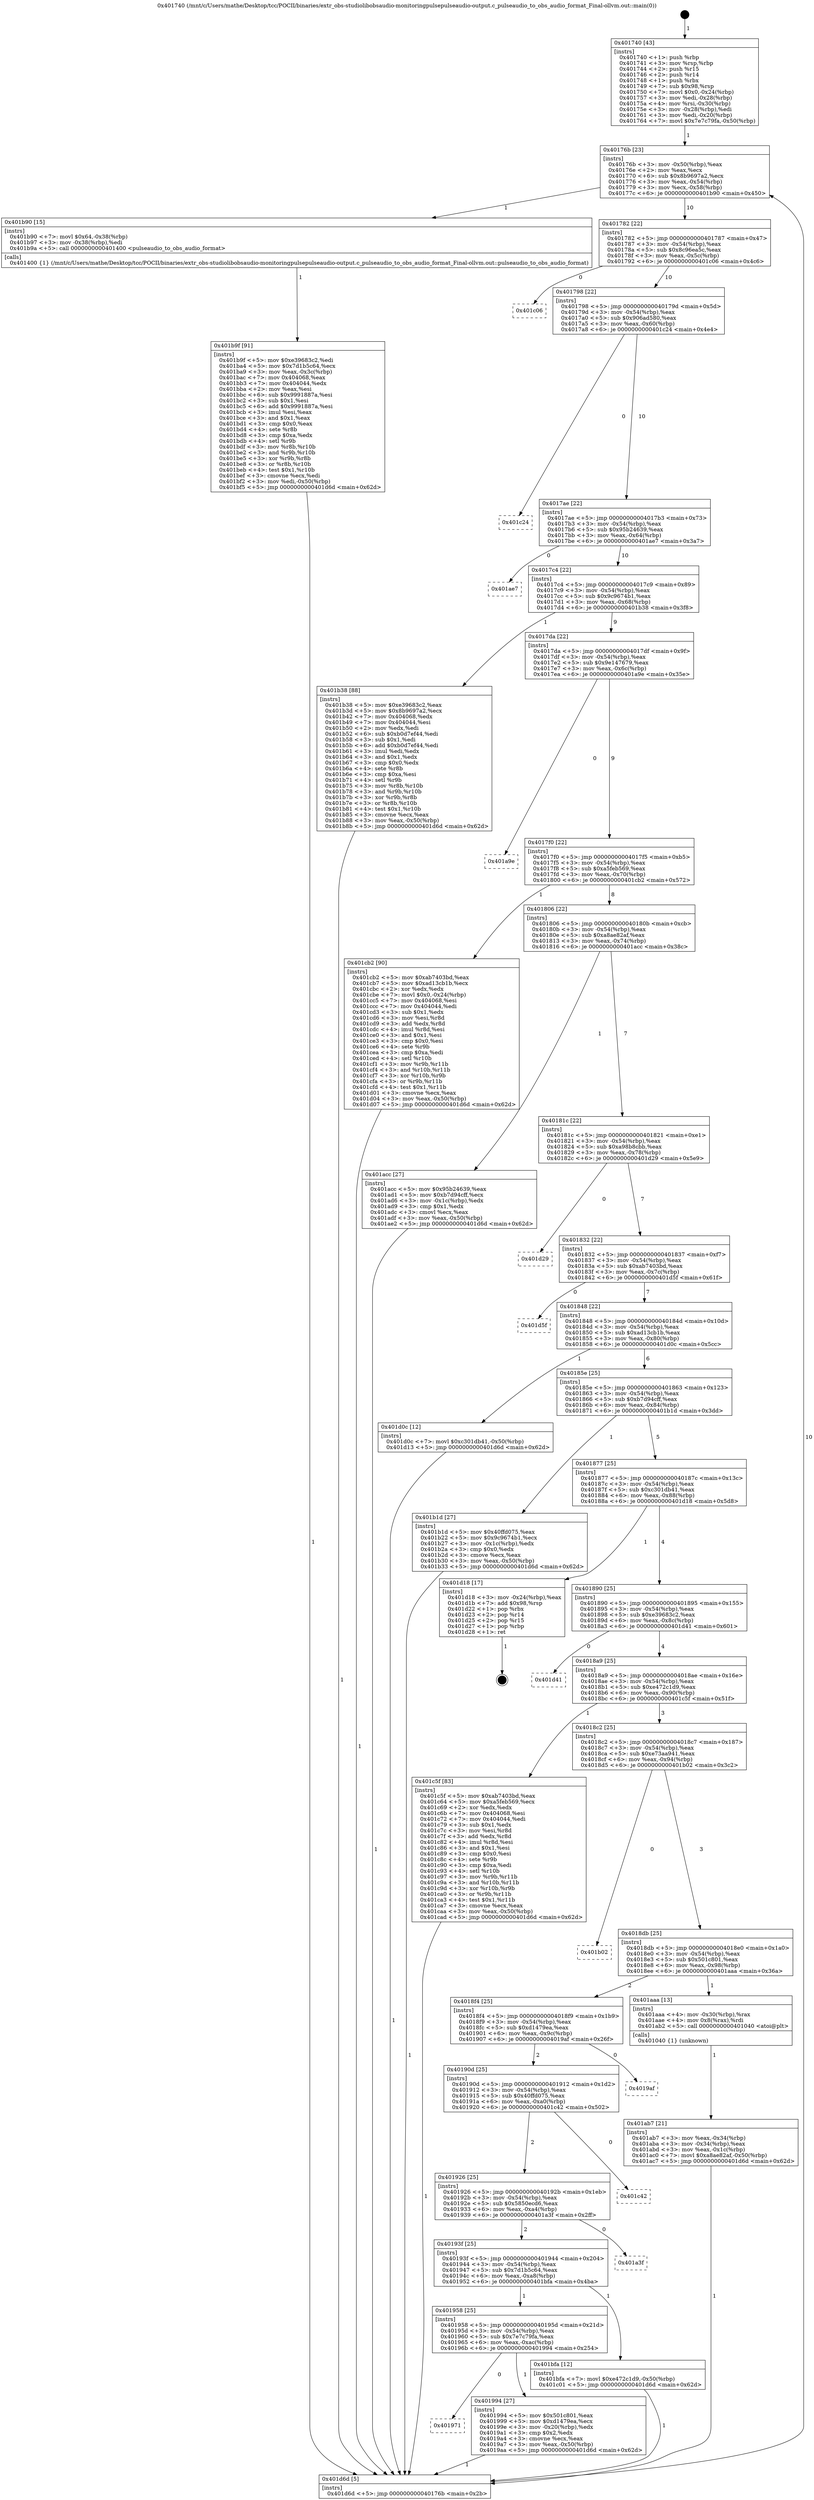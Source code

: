 digraph "0x401740" {
  label = "0x401740 (/mnt/c/Users/mathe/Desktop/tcc/POCII/binaries/extr_obs-studiolibobsaudio-monitoringpulsepulseaudio-output.c_pulseaudio_to_obs_audio_format_Final-ollvm.out::main(0))"
  labelloc = "t"
  node[shape=record]

  Entry [label="",width=0.3,height=0.3,shape=circle,fillcolor=black,style=filled]
  "0x40176b" [label="{
     0x40176b [23]\l
     | [instrs]\l
     &nbsp;&nbsp;0x40176b \<+3\>: mov -0x50(%rbp),%eax\l
     &nbsp;&nbsp;0x40176e \<+2\>: mov %eax,%ecx\l
     &nbsp;&nbsp;0x401770 \<+6\>: sub $0x8b9697a2,%ecx\l
     &nbsp;&nbsp;0x401776 \<+3\>: mov %eax,-0x54(%rbp)\l
     &nbsp;&nbsp;0x401779 \<+3\>: mov %ecx,-0x58(%rbp)\l
     &nbsp;&nbsp;0x40177c \<+6\>: je 0000000000401b90 \<main+0x450\>\l
  }"]
  "0x401b90" [label="{
     0x401b90 [15]\l
     | [instrs]\l
     &nbsp;&nbsp;0x401b90 \<+7\>: movl $0x64,-0x38(%rbp)\l
     &nbsp;&nbsp;0x401b97 \<+3\>: mov -0x38(%rbp),%edi\l
     &nbsp;&nbsp;0x401b9a \<+5\>: call 0000000000401400 \<pulseaudio_to_obs_audio_format\>\l
     | [calls]\l
     &nbsp;&nbsp;0x401400 \{1\} (/mnt/c/Users/mathe/Desktop/tcc/POCII/binaries/extr_obs-studiolibobsaudio-monitoringpulsepulseaudio-output.c_pulseaudio_to_obs_audio_format_Final-ollvm.out::pulseaudio_to_obs_audio_format)\l
  }"]
  "0x401782" [label="{
     0x401782 [22]\l
     | [instrs]\l
     &nbsp;&nbsp;0x401782 \<+5\>: jmp 0000000000401787 \<main+0x47\>\l
     &nbsp;&nbsp;0x401787 \<+3\>: mov -0x54(%rbp),%eax\l
     &nbsp;&nbsp;0x40178a \<+5\>: sub $0x8c96ea5c,%eax\l
     &nbsp;&nbsp;0x40178f \<+3\>: mov %eax,-0x5c(%rbp)\l
     &nbsp;&nbsp;0x401792 \<+6\>: je 0000000000401c06 \<main+0x4c6\>\l
  }"]
  Exit [label="",width=0.3,height=0.3,shape=circle,fillcolor=black,style=filled,peripheries=2]
  "0x401c06" [label="{
     0x401c06\l
  }", style=dashed]
  "0x401798" [label="{
     0x401798 [22]\l
     | [instrs]\l
     &nbsp;&nbsp;0x401798 \<+5\>: jmp 000000000040179d \<main+0x5d\>\l
     &nbsp;&nbsp;0x40179d \<+3\>: mov -0x54(%rbp),%eax\l
     &nbsp;&nbsp;0x4017a0 \<+5\>: sub $0x906ad580,%eax\l
     &nbsp;&nbsp;0x4017a5 \<+3\>: mov %eax,-0x60(%rbp)\l
     &nbsp;&nbsp;0x4017a8 \<+6\>: je 0000000000401c24 \<main+0x4e4\>\l
  }"]
  "0x401b9f" [label="{
     0x401b9f [91]\l
     | [instrs]\l
     &nbsp;&nbsp;0x401b9f \<+5\>: mov $0xe39683c2,%edi\l
     &nbsp;&nbsp;0x401ba4 \<+5\>: mov $0x7d1b5c64,%ecx\l
     &nbsp;&nbsp;0x401ba9 \<+3\>: mov %eax,-0x3c(%rbp)\l
     &nbsp;&nbsp;0x401bac \<+7\>: mov 0x404068,%eax\l
     &nbsp;&nbsp;0x401bb3 \<+7\>: mov 0x404044,%edx\l
     &nbsp;&nbsp;0x401bba \<+2\>: mov %eax,%esi\l
     &nbsp;&nbsp;0x401bbc \<+6\>: sub $0x9991887a,%esi\l
     &nbsp;&nbsp;0x401bc2 \<+3\>: sub $0x1,%esi\l
     &nbsp;&nbsp;0x401bc5 \<+6\>: add $0x9991887a,%esi\l
     &nbsp;&nbsp;0x401bcb \<+3\>: imul %esi,%eax\l
     &nbsp;&nbsp;0x401bce \<+3\>: and $0x1,%eax\l
     &nbsp;&nbsp;0x401bd1 \<+3\>: cmp $0x0,%eax\l
     &nbsp;&nbsp;0x401bd4 \<+4\>: sete %r8b\l
     &nbsp;&nbsp;0x401bd8 \<+3\>: cmp $0xa,%edx\l
     &nbsp;&nbsp;0x401bdb \<+4\>: setl %r9b\l
     &nbsp;&nbsp;0x401bdf \<+3\>: mov %r8b,%r10b\l
     &nbsp;&nbsp;0x401be2 \<+3\>: and %r9b,%r10b\l
     &nbsp;&nbsp;0x401be5 \<+3\>: xor %r9b,%r8b\l
     &nbsp;&nbsp;0x401be8 \<+3\>: or %r8b,%r10b\l
     &nbsp;&nbsp;0x401beb \<+4\>: test $0x1,%r10b\l
     &nbsp;&nbsp;0x401bef \<+3\>: cmovne %ecx,%edi\l
     &nbsp;&nbsp;0x401bf2 \<+3\>: mov %edi,-0x50(%rbp)\l
     &nbsp;&nbsp;0x401bf5 \<+5\>: jmp 0000000000401d6d \<main+0x62d\>\l
  }"]
  "0x401c24" [label="{
     0x401c24\l
  }", style=dashed]
  "0x4017ae" [label="{
     0x4017ae [22]\l
     | [instrs]\l
     &nbsp;&nbsp;0x4017ae \<+5\>: jmp 00000000004017b3 \<main+0x73\>\l
     &nbsp;&nbsp;0x4017b3 \<+3\>: mov -0x54(%rbp),%eax\l
     &nbsp;&nbsp;0x4017b6 \<+5\>: sub $0x95b24639,%eax\l
     &nbsp;&nbsp;0x4017bb \<+3\>: mov %eax,-0x64(%rbp)\l
     &nbsp;&nbsp;0x4017be \<+6\>: je 0000000000401ae7 \<main+0x3a7\>\l
  }"]
  "0x401ab7" [label="{
     0x401ab7 [21]\l
     | [instrs]\l
     &nbsp;&nbsp;0x401ab7 \<+3\>: mov %eax,-0x34(%rbp)\l
     &nbsp;&nbsp;0x401aba \<+3\>: mov -0x34(%rbp),%eax\l
     &nbsp;&nbsp;0x401abd \<+3\>: mov %eax,-0x1c(%rbp)\l
     &nbsp;&nbsp;0x401ac0 \<+7\>: movl $0xa8ae82af,-0x50(%rbp)\l
     &nbsp;&nbsp;0x401ac7 \<+5\>: jmp 0000000000401d6d \<main+0x62d\>\l
  }"]
  "0x401ae7" [label="{
     0x401ae7\l
  }", style=dashed]
  "0x4017c4" [label="{
     0x4017c4 [22]\l
     | [instrs]\l
     &nbsp;&nbsp;0x4017c4 \<+5\>: jmp 00000000004017c9 \<main+0x89\>\l
     &nbsp;&nbsp;0x4017c9 \<+3\>: mov -0x54(%rbp),%eax\l
     &nbsp;&nbsp;0x4017cc \<+5\>: sub $0x9c9674b1,%eax\l
     &nbsp;&nbsp;0x4017d1 \<+3\>: mov %eax,-0x68(%rbp)\l
     &nbsp;&nbsp;0x4017d4 \<+6\>: je 0000000000401b38 \<main+0x3f8\>\l
  }"]
  "0x401740" [label="{
     0x401740 [43]\l
     | [instrs]\l
     &nbsp;&nbsp;0x401740 \<+1\>: push %rbp\l
     &nbsp;&nbsp;0x401741 \<+3\>: mov %rsp,%rbp\l
     &nbsp;&nbsp;0x401744 \<+2\>: push %r15\l
     &nbsp;&nbsp;0x401746 \<+2\>: push %r14\l
     &nbsp;&nbsp;0x401748 \<+1\>: push %rbx\l
     &nbsp;&nbsp;0x401749 \<+7\>: sub $0x98,%rsp\l
     &nbsp;&nbsp;0x401750 \<+7\>: movl $0x0,-0x24(%rbp)\l
     &nbsp;&nbsp;0x401757 \<+3\>: mov %edi,-0x28(%rbp)\l
     &nbsp;&nbsp;0x40175a \<+4\>: mov %rsi,-0x30(%rbp)\l
     &nbsp;&nbsp;0x40175e \<+3\>: mov -0x28(%rbp),%edi\l
     &nbsp;&nbsp;0x401761 \<+3\>: mov %edi,-0x20(%rbp)\l
     &nbsp;&nbsp;0x401764 \<+7\>: movl $0x7e7c79fa,-0x50(%rbp)\l
  }"]
  "0x401b38" [label="{
     0x401b38 [88]\l
     | [instrs]\l
     &nbsp;&nbsp;0x401b38 \<+5\>: mov $0xe39683c2,%eax\l
     &nbsp;&nbsp;0x401b3d \<+5\>: mov $0x8b9697a2,%ecx\l
     &nbsp;&nbsp;0x401b42 \<+7\>: mov 0x404068,%edx\l
     &nbsp;&nbsp;0x401b49 \<+7\>: mov 0x404044,%esi\l
     &nbsp;&nbsp;0x401b50 \<+2\>: mov %edx,%edi\l
     &nbsp;&nbsp;0x401b52 \<+6\>: sub $0xb0d7ef44,%edi\l
     &nbsp;&nbsp;0x401b58 \<+3\>: sub $0x1,%edi\l
     &nbsp;&nbsp;0x401b5b \<+6\>: add $0xb0d7ef44,%edi\l
     &nbsp;&nbsp;0x401b61 \<+3\>: imul %edi,%edx\l
     &nbsp;&nbsp;0x401b64 \<+3\>: and $0x1,%edx\l
     &nbsp;&nbsp;0x401b67 \<+3\>: cmp $0x0,%edx\l
     &nbsp;&nbsp;0x401b6a \<+4\>: sete %r8b\l
     &nbsp;&nbsp;0x401b6e \<+3\>: cmp $0xa,%esi\l
     &nbsp;&nbsp;0x401b71 \<+4\>: setl %r9b\l
     &nbsp;&nbsp;0x401b75 \<+3\>: mov %r8b,%r10b\l
     &nbsp;&nbsp;0x401b78 \<+3\>: and %r9b,%r10b\l
     &nbsp;&nbsp;0x401b7b \<+3\>: xor %r9b,%r8b\l
     &nbsp;&nbsp;0x401b7e \<+3\>: or %r8b,%r10b\l
     &nbsp;&nbsp;0x401b81 \<+4\>: test $0x1,%r10b\l
     &nbsp;&nbsp;0x401b85 \<+3\>: cmovne %ecx,%eax\l
     &nbsp;&nbsp;0x401b88 \<+3\>: mov %eax,-0x50(%rbp)\l
     &nbsp;&nbsp;0x401b8b \<+5\>: jmp 0000000000401d6d \<main+0x62d\>\l
  }"]
  "0x4017da" [label="{
     0x4017da [22]\l
     | [instrs]\l
     &nbsp;&nbsp;0x4017da \<+5\>: jmp 00000000004017df \<main+0x9f\>\l
     &nbsp;&nbsp;0x4017df \<+3\>: mov -0x54(%rbp),%eax\l
     &nbsp;&nbsp;0x4017e2 \<+5\>: sub $0x9e147679,%eax\l
     &nbsp;&nbsp;0x4017e7 \<+3\>: mov %eax,-0x6c(%rbp)\l
     &nbsp;&nbsp;0x4017ea \<+6\>: je 0000000000401a9e \<main+0x35e\>\l
  }"]
  "0x401d6d" [label="{
     0x401d6d [5]\l
     | [instrs]\l
     &nbsp;&nbsp;0x401d6d \<+5\>: jmp 000000000040176b \<main+0x2b\>\l
  }"]
  "0x401a9e" [label="{
     0x401a9e\l
  }", style=dashed]
  "0x4017f0" [label="{
     0x4017f0 [22]\l
     | [instrs]\l
     &nbsp;&nbsp;0x4017f0 \<+5\>: jmp 00000000004017f5 \<main+0xb5\>\l
     &nbsp;&nbsp;0x4017f5 \<+3\>: mov -0x54(%rbp),%eax\l
     &nbsp;&nbsp;0x4017f8 \<+5\>: sub $0xa5feb569,%eax\l
     &nbsp;&nbsp;0x4017fd \<+3\>: mov %eax,-0x70(%rbp)\l
     &nbsp;&nbsp;0x401800 \<+6\>: je 0000000000401cb2 \<main+0x572\>\l
  }"]
  "0x401971" [label="{
     0x401971\l
  }", style=dashed]
  "0x401cb2" [label="{
     0x401cb2 [90]\l
     | [instrs]\l
     &nbsp;&nbsp;0x401cb2 \<+5\>: mov $0xab7403bd,%eax\l
     &nbsp;&nbsp;0x401cb7 \<+5\>: mov $0xad13cb1b,%ecx\l
     &nbsp;&nbsp;0x401cbc \<+2\>: xor %edx,%edx\l
     &nbsp;&nbsp;0x401cbe \<+7\>: movl $0x0,-0x24(%rbp)\l
     &nbsp;&nbsp;0x401cc5 \<+7\>: mov 0x404068,%esi\l
     &nbsp;&nbsp;0x401ccc \<+7\>: mov 0x404044,%edi\l
     &nbsp;&nbsp;0x401cd3 \<+3\>: sub $0x1,%edx\l
     &nbsp;&nbsp;0x401cd6 \<+3\>: mov %esi,%r8d\l
     &nbsp;&nbsp;0x401cd9 \<+3\>: add %edx,%r8d\l
     &nbsp;&nbsp;0x401cdc \<+4\>: imul %r8d,%esi\l
     &nbsp;&nbsp;0x401ce0 \<+3\>: and $0x1,%esi\l
     &nbsp;&nbsp;0x401ce3 \<+3\>: cmp $0x0,%esi\l
     &nbsp;&nbsp;0x401ce6 \<+4\>: sete %r9b\l
     &nbsp;&nbsp;0x401cea \<+3\>: cmp $0xa,%edi\l
     &nbsp;&nbsp;0x401ced \<+4\>: setl %r10b\l
     &nbsp;&nbsp;0x401cf1 \<+3\>: mov %r9b,%r11b\l
     &nbsp;&nbsp;0x401cf4 \<+3\>: and %r10b,%r11b\l
     &nbsp;&nbsp;0x401cf7 \<+3\>: xor %r10b,%r9b\l
     &nbsp;&nbsp;0x401cfa \<+3\>: or %r9b,%r11b\l
     &nbsp;&nbsp;0x401cfd \<+4\>: test $0x1,%r11b\l
     &nbsp;&nbsp;0x401d01 \<+3\>: cmovne %ecx,%eax\l
     &nbsp;&nbsp;0x401d04 \<+3\>: mov %eax,-0x50(%rbp)\l
     &nbsp;&nbsp;0x401d07 \<+5\>: jmp 0000000000401d6d \<main+0x62d\>\l
  }"]
  "0x401806" [label="{
     0x401806 [22]\l
     | [instrs]\l
     &nbsp;&nbsp;0x401806 \<+5\>: jmp 000000000040180b \<main+0xcb\>\l
     &nbsp;&nbsp;0x40180b \<+3\>: mov -0x54(%rbp),%eax\l
     &nbsp;&nbsp;0x40180e \<+5\>: sub $0xa8ae82af,%eax\l
     &nbsp;&nbsp;0x401813 \<+3\>: mov %eax,-0x74(%rbp)\l
     &nbsp;&nbsp;0x401816 \<+6\>: je 0000000000401acc \<main+0x38c\>\l
  }"]
  "0x401994" [label="{
     0x401994 [27]\l
     | [instrs]\l
     &nbsp;&nbsp;0x401994 \<+5\>: mov $0x501c801,%eax\l
     &nbsp;&nbsp;0x401999 \<+5\>: mov $0xd1479ea,%ecx\l
     &nbsp;&nbsp;0x40199e \<+3\>: mov -0x20(%rbp),%edx\l
     &nbsp;&nbsp;0x4019a1 \<+3\>: cmp $0x2,%edx\l
     &nbsp;&nbsp;0x4019a4 \<+3\>: cmovne %ecx,%eax\l
     &nbsp;&nbsp;0x4019a7 \<+3\>: mov %eax,-0x50(%rbp)\l
     &nbsp;&nbsp;0x4019aa \<+5\>: jmp 0000000000401d6d \<main+0x62d\>\l
  }"]
  "0x401acc" [label="{
     0x401acc [27]\l
     | [instrs]\l
     &nbsp;&nbsp;0x401acc \<+5\>: mov $0x95b24639,%eax\l
     &nbsp;&nbsp;0x401ad1 \<+5\>: mov $0xb7d94cff,%ecx\l
     &nbsp;&nbsp;0x401ad6 \<+3\>: mov -0x1c(%rbp),%edx\l
     &nbsp;&nbsp;0x401ad9 \<+3\>: cmp $0x1,%edx\l
     &nbsp;&nbsp;0x401adc \<+3\>: cmovl %ecx,%eax\l
     &nbsp;&nbsp;0x401adf \<+3\>: mov %eax,-0x50(%rbp)\l
     &nbsp;&nbsp;0x401ae2 \<+5\>: jmp 0000000000401d6d \<main+0x62d\>\l
  }"]
  "0x40181c" [label="{
     0x40181c [22]\l
     | [instrs]\l
     &nbsp;&nbsp;0x40181c \<+5\>: jmp 0000000000401821 \<main+0xe1\>\l
     &nbsp;&nbsp;0x401821 \<+3\>: mov -0x54(%rbp),%eax\l
     &nbsp;&nbsp;0x401824 \<+5\>: sub $0xa98b8cbb,%eax\l
     &nbsp;&nbsp;0x401829 \<+3\>: mov %eax,-0x78(%rbp)\l
     &nbsp;&nbsp;0x40182c \<+6\>: je 0000000000401d29 \<main+0x5e9\>\l
  }"]
  "0x401958" [label="{
     0x401958 [25]\l
     | [instrs]\l
     &nbsp;&nbsp;0x401958 \<+5\>: jmp 000000000040195d \<main+0x21d\>\l
     &nbsp;&nbsp;0x40195d \<+3\>: mov -0x54(%rbp),%eax\l
     &nbsp;&nbsp;0x401960 \<+5\>: sub $0x7e7c79fa,%eax\l
     &nbsp;&nbsp;0x401965 \<+6\>: mov %eax,-0xac(%rbp)\l
     &nbsp;&nbsp;0x40196b \<+6\>: je 0000000000401994 \<main+0x254\>\l
  }"]
  "0x401d29" [label="{
     0x401d29\l
  }", style=dashed]
  "0x401832" [label="{
     0x401832 [22]\l
     | [instrs]\l
     &nbsp;&nbsp;0x401832 \<+5\>: jmp 0000000000401837 \<main+0xf7\>\l
     &nbsp;&nbsp;0x401837 \<+3\>: mov -0x54(%rbp),%eax\l
     &nbsp;&nbsp;0x40183a \<+5\>: sub $0xab7403bd,%eax\l
     &nbsp;&nbsp;0x40183f \<+3\>: mov %eax,-0x7c(%rbp)\l
     &nbsp;&nbsp;0x401842 \<+6\>: je 0000000000401d5f \<main+0x61f\>\l
  }"]
  "0x401bfa" [label="{
     0x401bfa [12]\l
     | [instrs]\l
     &nbsp;&nbsp;0x401bfa \<+7\>: movl $0xe472c1d9,-0x50(%rbp)\l
     &nbsp;&nbsp;0x401c01 \<+5\>: jmp 0000000000401d6d \<main+0x62d\>\l
  }"]
  "0x401d5f" [label="{
     0x401d5f\l
  }", style=dashed]
  "0x401848" [label="{
     0x401848 [22]\l
     | [instrs]\l
     &nbsp;&nbsp;0x401848 \<+5\>: jmp 000000000040184d \<main+0x10d\>\l
     &nbsp;&nbsp;0x40184d \<+3\>: mov -0x54(%rbp),%eax\l
     &nbsp;&nbsp;0x401850 \<+5\>: sub $0xad13cb1b,%eax\l
     &nbsp;&nbsp;0x401855 \<+3\>: mov %eax,-0x80(%rbp)\l
     &nbsp;&nbsp;0x401858 \<+6\>: je 0000000000401d0c \<main+0x5cc\>\l
  }"]
  "0x40193f" [label="{
     0x40193f [25]\l
     | [instrs]\l
     &nbsp;&nbsp;0x40193f \<+5\>: jmp 0000000000401944 \<main+0x204\>\l
     &nbsp;&nbsp;0x401944 \<+3\>: mov -0x54(%rbp),%eax\l
     &nbsp;&nbsp;0x401947 \<+5\>: sub $0x7d1b5c64,%eax\l
     &nbsp;&nbsp;0x40194c \<+6\>: mov %eax,-0xa8(%rbp)\l
     &nbsp;&nbsp;0x401952 \<+6\>: je 0000000000401bfa \<main+0x4ba\>\l
  }"]
  "0x401d0c" [label="{
     0x401d0c [12]\l
     | [instrs]\l
     &nbsp;&nbsp;0x401d0c \<+7\>: movl $0xc301db41,-0x50(%rbp)\l
     &nbsp;&nbsp;0x401d13 \<+5\>: jmp 0000000000401d6d \<main+0x62d\>\l
  }"]
  "0x40185e" [label="{
     0x40185e [25]\l
     | [instrs]\l
     &nbsp;&nbsp;0x40185e \<+5\>: jmp 0000000000401863 \<main+0x123\>\l
     &nbsp;&nbsp;0x401863 \<+3\>: mov -0x54(%rbp),%eax\l
     &nbsp;&nbsp;0x401866 \<+5\>: sub $0xb7d94cff,%eax\l
     &nbsp;&nbsp;0x40186b \<+6\>: mov %eax,-0x84(%rbp)\l
     &nbsp;&nbsp;0x401871 \<+6\>: je 0000000000401b1d \<main+0x3dd\>\l
  }"]
  "0x401a3f" [label="{
     0x401a3f\l
  }", style=dashed]
  "0x401b1d" [label="{
     0x401b1d [27]\l
     | [instrs]\l
     &nbsp;&nbsp;0x401b1d \<+5\>: mov $0x40ffd075,%eax\l
     &nbsp;&nbsp;0x401b22 \<+5\>: mov $0x9c9674b1,%ecx\l
     &nbsp;&nbsp;0x401b27 \<+3\>: mov -0x1c(%rbp),%edx\l
     &nbsp;&nbsp;0x401b2a \<+3\>: cmp $0x0,%edx\l
     &nbsp;&nbsp;0x401b2d \<+3\>: cmove %ecx,%eax\l
     &nbsp;&nbsp;0x401b30 \<+3\>: mov %eax,-0x50(%rbp)\l
     &nbsp;&nbsp;0x401b33 \<+5\>: jmp 0000000000401d6d \<main+0x62d\>\l
  }"]
  "0x401877" [label="{
     0x401877 [25]\l
     | [instrs]\l
     &nbsp;&nbsp;0x401877 \<+5\>: jmp 000000000040187c \<main+0x13c\>\l
     &nbsp;&nbsp;0x40187c \<+3\>: mov -0x54(%rbp),%eax\l
     &nbsp;&nbsp;0x40187f \<+5\>: sub $0xc301db41,%eax\l
     &nbsp;&nbsp;0x401884 \<+6\>: mov %eax,-0x88(%rbp)\l
     &nbsp;&nbsp;0x40188a \<+6\>: je 0000000000401d18 \<main+0x5d8\>\l
  }"]
  "0x401926" [label="{
     0x401926 [25]\l
     | [instrs]\l
     &nbsp;&nbsp;0x401926 \<+5\>: jmp 000000000040192b \<main+0x1eb\>\l
     &nbsp;&nbsp;0x40192b \<+3\>: mov -0x54(%rbp),%eax\l
     &nbsp;&nbsp;0x40192e \<+5\>: sub $0x5850ecd6,%eax\l
     &nbsp;&nbsp;0x401933 \<+6\>: mov %eax,-0xa4(%rbp)\l
     &nbsp;&nbsp;0x401939 \<+6\>: je 0000000000401a3f \<main+0x2ff\>\l
  }"]
  "0x401d18" [label="{
     0x401d18 [17]\l
     | [instrs]\l
     &nbsp;&nbsp;0x401d18 \<+3\>: mov -0x24(%rbp),%eax\l
     &nbsp;&nbsp;0x401d1b \<+7\>: add $0x98,%rsp\l
     &nbsp;&nbsp;0x401d22 \<+1\>: pop %rbx\l
     &nbsp;&nbsp;0x401d23 \<+2\>: pop %r14\l
     &nbsp;&nbsp;0x401d25 \<+2\>: pop %r15\l
     &nbsp;&nbsp;0x401d27 \<+1\>: pop %rbp\l
     &nbsp;&nbsp;0x401d28 \<+1\>: ret\l
  }"]
  "0x401890" [label="{
     0x401890 [25]\l
     | [instrs]\l
     &nbsp;&nbsp;0x401890 \<+5\>: jmp 0000000000401895 \<main+0x155\>\l
     &nbsp;&nbsp;0x401895 \<+3\>: mov -0x54(%rbp),%eax\l
     &nbsp;&nbsp;0x401898 \<+5\>: sub $0xe39683c2,%eax\l
     &nbsp;&nbsp;0x40189d \<+6\>: mov %eax,-0x8c(%rbp)\l
     &nbsp;&nbsp;0x4018a3 \<+6\>: je 0000000000401d41 \<main+0x601\>\l
  }"]
  "0x401c42" [label="{
     0x401c42\l
  }", style=dashed]
  "0x401d41" [label="{
     0x401d41\l
  }", style=dashed]
  "0x4018a9" [label="{
     0x4018a9 [25]\l
     | [instrs]\l
     &nbsp;&nbsp;0x4018a9 \<+5\>: jmp 00000000004018ae \<main+0x16e\>\l
     &nbsp;&nbsp;0x4018ae \<+3\>: mov -0x54(%rbp),%eax\l
     &nbsp;&nbsp;0x4018b1 \<+5\>: sub $0xe472c1d9,%eax\l
     &nbsp;&nbsp;0x4018b6 \<+6\>: mov %eax,-0x90(%rbp)\l
     &nbsp;&nbsp;0x4018bc \<+6\>: je 0000000000401c5f \<main+0x51f\>\l
  }"]
  "0x40190d" [label="{
     0x40190d [25]\l
     | [instrs]\l
     &nbsp;&nbsp;0x40190d \<+5\>: jmp 0000000000401912 \<main+0x1d2\>\l
     &nbsp;&nbsp;0x401912 \<+3\>: mov -0x54(%rbp),%eax\l
     &nbsp;&nbsp;0x401915 \<+5\>: sub $0x40ffd075,%eax\l
     &nbsp;&nbsp;0x40191a \<+6\>: mov %eax,-0xa0(%rbp)\l
     &nbsp;&nbsp;0x401920 \<+6\>: je 0000000000401c42 \<main+0x502\>\l
  }"]
  "0x401c5f" [label="{
     0x401c5f [83]\l
     | [instrs]\l
     &nbsp;&nbsp;0x401c5f \<+5\>: mov $0xab7403bd,%eax\l
     &nbsp;&nbsp;0x401c64 \<+5\>: mov $0xa5feb569,%ecx\l
     &nbsp;&nbsp;0x401c69 \<+2\>: xor %edx,%edx\l
     &nbsp;&nbsp;0x401c6b \<+7\>: mov 0x404068,%esi\l
     &nbsp;&nbsp;0x401c72 \<+7\>: mov 0x404044,%edi\l
     &nbsp;&nbsp;0x401c79 \<+3\>: sub $0x1,%edx\l
     &nbsp;&nbsp;0x401c7c \<+3\>: mov %esi,%r8d\l
     &nbsp;&nbsp;0x401c7f \<+3\>: add %edx,%r8d\l
     &nbsp;&nbsp;0x401c82 \<+4\>: imul %r8d,%esi\l
     &nbsp;&nbsp;0x401c86 \<+3\>: and $0x1,%esi\l
     &nbsp;&nbsp;0x401c89 \<+3\>: cmp $0x0,%esi\l
     &nbsp;&nbsp;0x401c8c \<+4\>: sete %r9b\l
     &nbsp;&nbsp;0x401c90 \<+3\>: cmp $0xa,%edi\l
     &nbsp;&nbsp;0x401c93 \<+4\>: setl %r10b\l
     &nbsp;&nbsp;0x401c97 \<+3\>: mov %r9b,%r11b\l
     &nbsp;&nbsp;0x401c9a \<+3\>: and %r10b,%r11b\l
     &nbsp;&nbsp;0x401c9d \<+3\>: xor %r10b,%r9b\l
     &nbsp;&nbsp;0x401ca0 \<+3\>: or %r9b,%r11b\l
     &nbsp;&nbsp;0x401ca3 \<+4\>: test $0x1,%r11b\l
     &nbsp;&nbsp;0x401ca7 \<+3\>: cmovne %ecx,%eax\l
     &nbsp;&nbsp;0x401caa \<+3\>: mov %eax,-0x50(%rbp)\l
     &nbsp;&nbsp;0x401cad \<+5\>: jmp 0000000000401d6d \<main+0x62d\>\l
  }"]
  "0x4018c2" [label="{
     0x4018c2 [25]\l
     | [instrs]\l
     &nbsp;&nbsp;0x4018c2 \<+5\>: jmp 00000000004018c7 \<main+0x187\>\l
     &nbsp;&nbsp;0x4018c7 \<+3\>: mov -0x54(%rbp),%eax\l
     &nbsp;&nbsp;0x4018ca \<+5\>: sub $0xe73aa941,%eax\l
     &nbsp;&nbsp;0x4018cf \<+6\>: mov %eax,-0x94(%rbp)\l
     &nbsp;&nbsp;0x4018d5 \<+6\>: je 0000000000401b02 \<main+0x3c2\>\l
  }"]
  "0x4019af" [label="{
     0x4019af\l
  }", style=dashed]
  "0x401b02" [label="{
     0x401b02\l
  }", style=dashed]
  "0x4018db" [label="{
     0x4018db [25]\l
     | [instrs]\l
     &nbsp;&nbsp;0x4018db \<+5\>: jmp 00000000004018e0 \<main+0x1a0\>\l
     &nbsp;&nbsp;0x4018e0 \<+3\>: mov -0x54(%rbp),%eax\l
     &nbsp;&nbsp;0x4018e3 \<+5\>: sub $0x501c801,%eax\l
     &nbsp;&nbsp;0x4018e8 \<+6\>: mov %eax,-0x98(%rbp)\l
     &nbsp;&nbsp;0x4018ee \<+6\>: je 0000000000401aaa \<main+0x36a\>\l
  }"]
  "0x4018f4" [label="{
     0x4018f4 [25]\l
     | [instrs]\l
     &nbsp;&nbsp;0x4018f4 \<+5\>: jmp 00000000004018f9 \<main+0x1b9\>\l
     &nbsp;&nbsp;0x4018f9 \<+3\>: mov -0x54(%rbp),%eax\l
     &nbsp;&nbsp;0x4018fc \<+5\>: sub $0xd1479ea,%eax\l
     &nbsp;&nbsp;0x401901 \<+6\>: mov %eax,-0x9c(%rbp)\l
     &nbsp;&nbsp;0x401907 \<+6\>: je 00000000004019af \<main+0x26f\>\l
  }"]
  "0x401aaa" [label="{
     0x401aaa [13]\l
     | [instrs]\l
     &nbsp;&nbsp;0x401aaa \<+4\>: mov -0x30(%rbp),%rax\l
     &nbsp;&nbsp;0x401aae \<+4\>: mov 0x8(%rax),%rdi\l
     &nbsp;&nbsp;0x401ab2 \<+5\>: call 0000000000401040 \<atoi@plt\>\l
     | [calls]\l
     &nbsp;&nbsp;0x401040 \{1\} (unknown)\l
  }"]
  Entry -> "0x401740" [label=" 1"]
  "0x40176b" -> "0x401b90" [label=" 1"]
  "0x40176b" -> "0x401782" [label=" 10"]
  "0x401d18" -> Exit [label=" 1"]
  "0x401782" -> "0x401c06" [label=" 0"]
  "0x401782" -> "0x401798" [label=" 10"]
  "0x401d0c" -> "0x401d6d" [label=" 1"]
  "0x401798" -> "0x401c24" [label=" 0"]
  "0x401798" -> "0x4017ae" [label=" 10"]
  "0x401cb2" -> "0x401d6d" [label=" 1"]
  "0x4017ae" -> "0x401ae7" [label=" 0"]
  "0x4017ae" -> "0x4017c4" [label=" 10"]
  "0x401c5f" -> "0x401d6d" [label=" 1"]
  "0x4017c4" -> "0x401b38" [label=" 1"]
  "0x4017c4" -> "0x4017da" [label=" 9"]
  "0x401bfa" -> "0x401d6d" [label=" 1"]
  "0x4017da" -> "0x401a9e" [label=" 0"]
  "0x4017da" -> "0x4017f0" [label=" 9"]
  "0x401b9f" -> "0x401d6d" [label=" 1"]
  "0x4017f0" -> "0x401cb2" [label=" 1"]
  "0x4017f0" -> "0x401806" [label=" 8"]
  "0x401b90" -> "0x401b9f" [label=" 1"]
  "0x401806" -> "0x401acc" [label=" 1"]
  "0x401806" -> "0x40181c" [label=" 7"]
  "0x401b38" -> "0x401d6d" [label=" 1"]
  "0x40181c" -> "0x401d29" [label=" 0"]
  "0x40181c" -> "0x401832" [label=" 7"]
  "0x401acc" -> "0x401d6d" [label=" 1"]
  "0x401832" -> "0x401d5f" [label=" 0"]
  "0x401832" -> "0x401848" [label=" 7"]
  "0x401ab7" -> "0x401d6d" [label=" 1"]
  "0x401848" -> "0x401d0c" [label=" 1"]
  "0x401848" -> "0x40185e" [label=" 6"]
  "0x401d6d" -> "0x40176b" [label=" 10"]
  "0x40185e" -> "0x401b1d" [label=" 1"]
  "0x40185e" -> "0x401877" [label=" 5"]
  "0x401740" -> "0x40176b" [label=" 1"]
  "0x401877" -> "0x401d18" [label=" 1"]
  "0x401877" -> "0x401890" [label=" 4"]
  "0x401958" -> "0x401971" [label=" 0"]
  "0x401890" -> "0x401d41" [label=" 0"]
  "0x401890" -> "0x4018a9" [label=" 4"]
  "0x401958" -> "0x401994" [label=" 1"]
  "0x4018a9" -> "0x401c5f" [label=" 1"]
  "0x4018a9" -> "0x4018c2" [label=" 3"]
  "0x40193f" -> "0x401958" [label=" 1"]
  "0x4018c2" -> "0x401b02" [label=" 0"]
  "0x4018c2" -> "0x4018db" [label=" 3"]
  "0x40193f" -> "0x401bfa" [label=" 1"]
  "0x4018db" -> "0x401aaa" [label=" 1"]
  "0x4018db" -> "0x4018f4" [label=" 2"]
  "0x401aaa" -> "0x401ab7" [label=" 1"]
  "0x4018f4" -> "0x4019af" [label=" 0"]
  "0x4018f4" -> "0x40190d" [label=" 2"]
  "0x401b1d" -> "0x401d6d" [label=" 1"]
  "0x40190d" -> "0x401c42" [label=" 0"]
  "0x40190d" -> "0x401926" [label=" 2"]
  "0x401994" -> "0x401d6d" [label=" 1"]
  "0x401926" -> "0x401a3f" [label=" 0"]
  "0x401926" -> "0x40193f" [label=" 2"]
}

